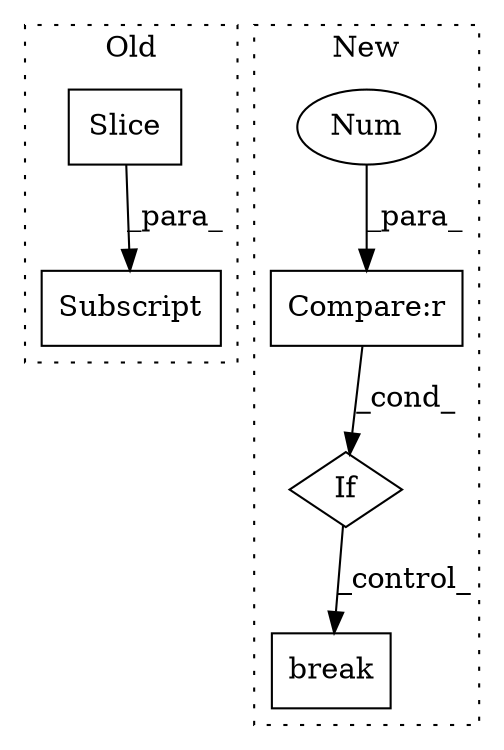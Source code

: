 digraph G {
subgraph cluster0 {
1 [label="Slice" a="80" s="3218" l="11" shape="box"];
5 [label="Subscript" a="63" s="3210,0" l="20,0" shape="box"];
label = "Old";
style="dotted";
}
subgraph cluster1 {
2 [label="break" a="94" s="2754" l="5" shape="box"];
3 [label="If" a="96" s="2719" l="3" shape="diamond"];
4 [label="Compare:r" a="40" s="2722" l="14" shape="box"];
6 [label="Num" a="76" s="2735" l="1" shape="ellipse"];
label = "New";
style="dotted";
}
1 -> 5 [label="_para_"];
3 -> 2 [label="_control_"];
4 -> 3 [label="_cond_"];
6 -> 4 [label="_para_"];
}